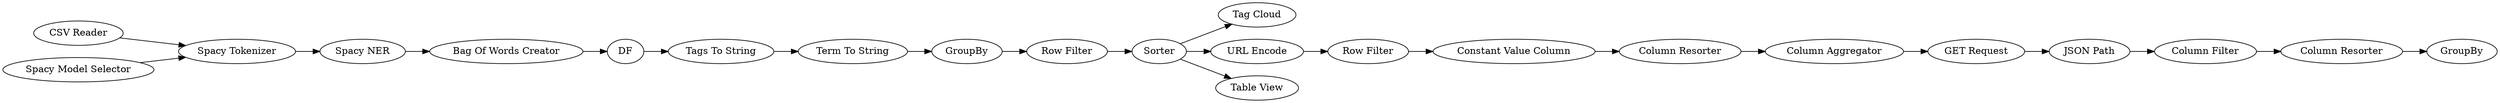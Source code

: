digraph {
	"-6823145334641668824_9" [label=GroupBy]
	"-6823145334641668824_7" [label="Tags To String"]
	"-6823145334641668824_12" [label="Tag Cloud"]
	"-6823145334641668824_13" [label="URL Encode"]
	"-6823145334641668824_3" [label="Spacy Tokenizer"]
	"-6823145334641668824_208" [label="Column Filter"]
	"-6823145334641668824_5" [label="Bag Of Words Creator"]
	"-6823145334641668824_204" [label="JSON Path"]
	"-6823145334641668824_207" [label="Column Resorter"]
	"-6823145334641668824_4" [label="Spacy NER"]
	"-6823145334641668824_60" [label="Column Aggregator"]
	"-6823145334641668824_14" [label="Constant Value Column"]
	"-6823145334641668824_6" [label=DF]
	"-6823145334641668824_210" [label="Table View"]
	"-6823145334641668824_10" [label="Row Filter"]
	"-6823145334641668824_61" [label="GET Request"]
	"-6823145334641668824_1" [label="CSV Reader"]
	"-6823145334641668824_11" [label=Sorter]
	"-6823145334641668824_209" [label=GroupBy]
	"-6823145334641668824_2" [label="Spacy Model Selector"]
	"-6823145334641668824_59" [label="Column Resorter"]
	"-6823145334641668824_15" [label="Row Filter"]
	"-6823145334641668824_8" [label="Term To String"]
	"-6823145334641668824_14" -> "-6823145334641668824_59"
	"-6823145334641668824_208" -> "-6823145334641668824_207"
	"-6823145334641668824_5" -> "-6823145334641668824_6"
	"-6823145334641668824_10" -> "-6823145334641668824_11"
	"-6823145334641668824_15" -> "-6823145334641668824_14"
	"-6823145334641668824_204" -> "-6823145334641668824_208"
	"-6823145334641668824_60" -> "-6823145334641668824_61"
	"-6823145334641668824_8" -> "-6823145334641668824_9"
	"-6823145334641668824_13" -> "-6823145334641668824_15"
	"-6823145334641668824_4" -> "-6823145334641668824_5"
	"-6823145334641668824_1" -> "-6823145334641668824_3"
	"-6823145334641668824_9" -> "-6823145334641668824_10"
	"-6823145334641668824_3" -> "-6823145334641668824_4"
	"-6823145334641668824_207" -> "-6823145334641668824_209"
	"-6823145334641668824_7" -> "-6823145334641668824_8"
	"-6823145334641668824_11" -> "-6823145334641668824_13"
	"-6823145334641668824_6" -> "-6823145334641668824_7"
	"-6823145334641668824_59" -> "-6823145334641668824_60"
	"-6823145334641668824_11" -> "-6823145334641668824_210"
	"-6823145334641668824_61" -> "-6823145334641668824_204"
	"-6823145334641668824_2" -> "-6823145334641668824_3"
	"-6823145334641668824_11" -> "-6823145334641668824_12"
	rankdir=LR
}

